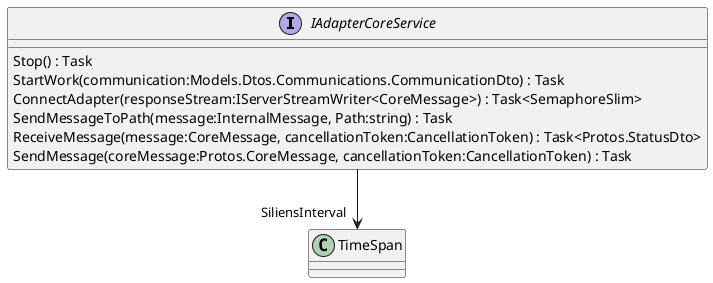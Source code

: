 @startuml
interface IAdapterCoreService {
    Stop() : Task
    StartWork(communication:Models.Dtos.Communications.CommunicationDto) : Task
    ConnectAdapter(responseStream:IServerStreamWriter<CoreMessage>) : Task<SemaphoreSlim>
    SendMessageToPath(message:InternalMessage, Path:string) : Task
    ReceiveMessage(message:CoreMessage, cancellationToken:CancellationToken) : Task<Protos.StatusDto>
    SendMessage(coreMessage:Protos.CoreMessage, cancellationToken:CancellationToken) : Task
}
IAdapterCoreService --> "SiliensInterval" TimeSpan
@enduml
